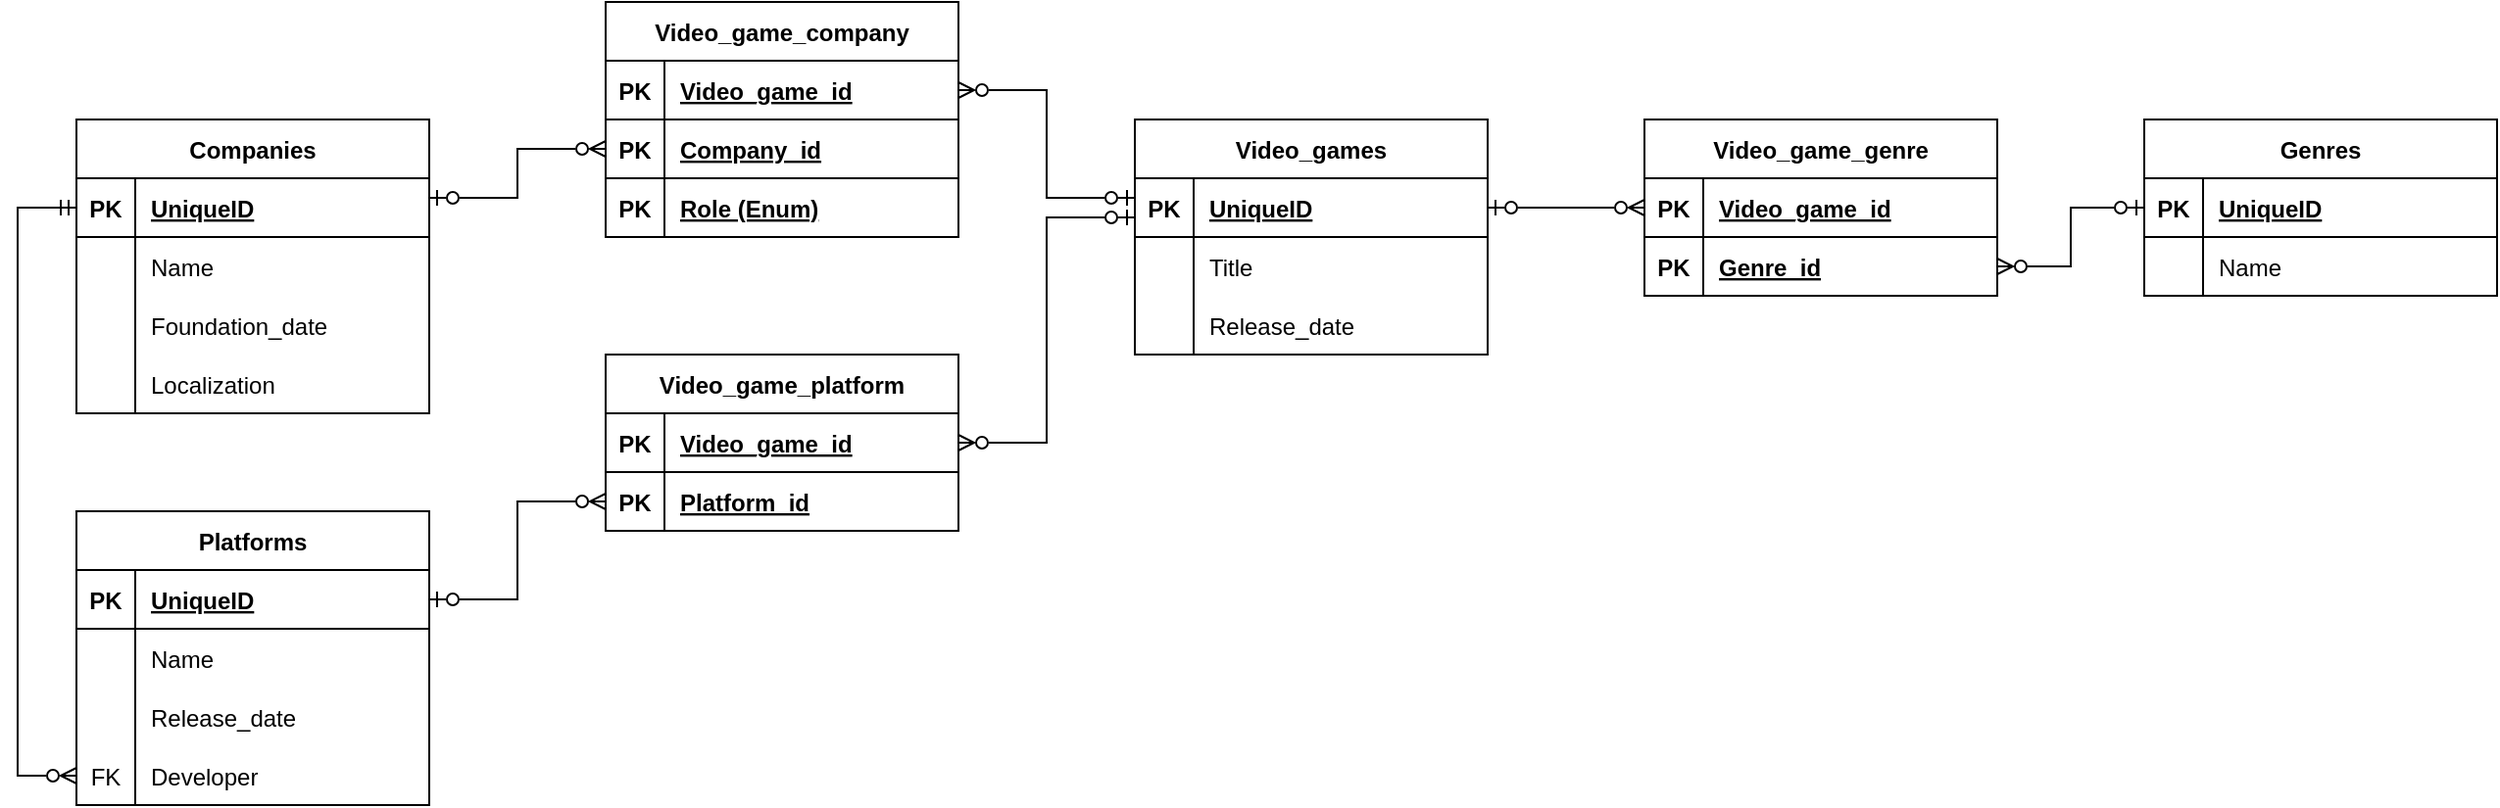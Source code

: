 <mxfile version="15.5.4" type="embed"><diagram id="CL7m6juDK_WhiezSuX3d" name="Page-1"><mxGraphModel dx="1901" dy="743" grid="1" gridSize="10" guides="1" tooltips="1" connect="1" arrows="1" fold="1" page="1" pageScale="1" pageWidth="850" pageHeight="1100" math="0" shadow="0"><root><mxCell id="0"/><mxCell id="1" parent="0"/><mxCell id="3yNuinHCeQ-uVmPcWfRc-1" value="Video_games" style="shape=table;startSize=30;container=1;collapsible=1;childLayout=tableLayout;fixedRows=1;rowLines=0;fontStyle=1;align=center;resizeLast=1;" parent="1" vertex="1"><mxGeometry x="-90" y="240" width="180" height="120" as="geometry"/></mxCell><mxCell id="3yNuinHCeQ-uVmPcWfRc-2" value="" style="shape=tableRow;horizontal=0;startSize=0;swimlaneHead=0;swimlaneBody=0;fillColor=none;collapsible=0;dropTarget=0;points=[[0,0.5],[1,0.5]];portConstraint=eastwest;top=0;left=0;right=0;bottom=1;" parent="3yNuinHCeQ-uVmPcWfRc-1" vertex="1"><mxGeometry y="30" width="180" height="30" as="geometry"/></mxCell><mxCell id="3yNuinHCeQ-uVmPcWfRc-3" value="PK" style="shape=partialRectangle;connectable=0;fillColor=none;top=0;left=0;bottom=0;right=0;fontStyle=1;overflow=hidden;" parent="3yNuinHCeQ-uVmPcWfRc-2" vertex="1"><mxGeometry width="30" height="30" as="geometry"><mxRectangle width="30" height="30" as="alternateBounds"/></mxGeometry></mxCell><mxCell id="3yNuinHCeQ-uVmPcWfRc-4" value="UniqueID" style="shape=partialRectangle;connectable=0;fillColor=none;top=0;left=0;bottom=0;right=0;align=left;spacingLeft=6;fontStyle=5;overflow=hidden;" parent="3yNuinHCeQ-uVmPcWfRc-2" vertex="1"><mxGeometry x="30" width="150" height="30" as="geometry"><mxRectangle width="150" height="30" as="alternateBounds"/></mxGeometry></mxCell><mxCell id="3yNuinHCeQ-uVmPcWfRc-5" value="" style="shape=tableRow;horizontal=0;startSize=0;swimlaneHead=0;swimlaneBody=0;fillColor=none;collapsible=0;dropTarget=0;points=[[0,0.5],[1,0.5]];portConstraint=eastwest;top=0;left=0;right=0;bottom=0;" parent="3yNuinHCeQ-uVmPcWfRc-1" vertex="1"><mxGeometry y="60" width="180" height="30" as="geometry"/></mxCell><mxCell id="3yNuinHCeQ-uVmPcWfRc-6" value="" style="shape=partialRectangle;connectable=0;fillColor=none;top=0;left=0;bottom=0;right=0;editable=1;overflow=hidden;" parent="3yNuinHCeQ-uVmPcWfRc-5" vertex="1"><mxGeometry width="30" height="30" as="geometry"><mxRectangle width="30" height="30" as="alternateBounds"/></mxGeometry></mxCell><mxCell id="3yNuinHCeQ-uVmPcWfRc-7" value="Title" style="shape=partialRectangle;connectable=0;fillColor=none;top=0;left=0;bottom=0;right=0;align=left;spacingLeft=6;overflow=hidden;" parent="3yNuinHCeQ-uVmPcWfRc-5" vertex="1"><mxGeometry x="30" width="150" height="30" as="geometry"><mxRectangle width="150" height="30" as="alternateBounds"/></mxGeometry></mxCell><mxCell id="3yNuinHCeQ-uVmPcWfRc-8" value="" style="shape=tableRow;horizontal=0;startSize=0;swimlaneHead=0;swimlaneBody=0;fillColor=none;collapsible=0;dropTarget=0;points=[[0,0.5],[1,0.5]];portConstraint=eastwest;top=0;left=0;right=0;bottom=0;" parent="3yNuinHCeQ-uVmPcWfRc-1" vertex="1"><mxGeometry y="90" width="180" height="30" as="geometry"/></mxCell><mxCell id="3yNuinHCeQ-uVmPcWfRc-9" value="" style="shape=partialRectangle;connectable=0;fillColor=none;top=0;left=0;bottom=0;right=0;editable=1;overflow=hidden;" parent="3yNuinHCeQ-uVmPcWfRc-8" vertex="1"><mxGeometry width="30" height="30" as="geometry"><mxRectangle width="30" height="30" as="alternateBounds"/></mxGeometry></mxCell><mxCell id="3yNuinHCeQ-uVmPcWfRc-10" value="Release_date" style="shape=partialRectangle;connectable=0;fillColor=none;top=0;left=0;bottom=0;right=0;align=left;spacingLeft=6;overflow=hidden;" parent="3yNuinHCeQ-uVmPcWfRc-8" vertex="1"><mxGeometry x="30" width="150" height="30" as="geometry"><mxRectangle width="150" height="30" as="alternateBounds"/></mxGeometry></mxCell><mxCell id="3yNuinHCeQ-uVmPcWfRc-14" value="Genres" style="shape=table;startSize=30;container=1;collapsible=1;childLayout=tableLayout;fixedRows=1;rowLines=0;fontStyle=1;align=center;resizeLast=1;" parent="1" vertex="1"><mxGeometry x="425" y="240" width="180" height="90" as="geometry"/></mxCell><mxCell id="3yNuinHCeQ-uVmPcWfRc-15" value="" style="shape=tableRow;horizontal=0;startSize=0;swimlaneHead=0;swimlaneBody=0;fillColor=none;collapsible=0;dropTarget=0;points=[[0,0.5],[1,0.5]];portConstraint=eastwest;top=0;left=0;right=0;bottom=1;" parent="3yNuinHCeQ-uVmPcWfRc-14" vertex="1"><mxGeometry y="30" width="180" height="30" as="geometry"/></mxCell><mxCell id="3yNuinHCeQ-uVmPcWfRc-16" value="PK" style="shape=partialRectangle;connectable=0;fillColor=none;top=0;left=0;bottom=0;right=0;fontStyle=1;overflow=hidden;" parent="3yNuinHCeQ-uVmPcWfRc-15" vertex="1"><mxGeometry width="30" height="30" as="geometry"><mxRectangle width="30" height="30" as="alternateBounds"/></mxGeometry></mxCell><mxCell id="3yNuinHCeQ-uVmPcWfRc-17" value="UniqueID" style="shape=partialRectangle;connectable=0;fillColor=none;top=0;left=0;bottom=0;right=0;align=left;spacingLeft=6;fontStyle=5;overflow=hidden;" parent="3yNuinHCeQ-uVmPcWfRc-15" vertex="1"><mxGeometry x="30" width="150" height="30" as="geometry"><mxRectangle width="150" height="30" as="alternateBounds"/></mxGeometry></mxCell><mxCell id="3yNuinHCeQ-uVmPcWfRc-18" value="" style="shape=tableRow;horizontal=0;startSize=0;swimlaneHead=0;swimlaneBody=0;fillColor=none;collapsible=0;dropTarget=0;points=[[0,0.5],[1,0.5]];portConstraint=eastwest;top=0;left=0;right=0;bottom=0;" parent="3yNuinHCeQ-uVmPcWfRc-14" vertex="1"><mxGeometry y="60" width="180" height="30" as="geometry"/></mxCell><mxCell id="3yNuinHCeQ-uVmPcWfRc-19" value="" style="shape=partialRectangle;connectable=0;fillColor=none;top=0;left=0;bottom=0;right=0;editable=1;overflow=hidden;" parent="3yNuinHCeQ-uVmPcWfRc-18" vertex="1"><mxGeometry width="30" height="30" as="geometry"><mxRectangle width="30" height="30" as="alternateBounds"/></mxGeometry></mxCell><mxCell id="3yNuinHCeQ-uVmPcWfRc-20" value="Name" style="shape=partialRectangle;connectable=0;fillColor=none;top=0;left=0;bottom=0;right=0;align=left;spacingLeft=6;overflow=hidden;" parent="3yNuinHCeQ-uVmPcWfRc-18" vertex="1"><mxGeometry x="30" width="150" height="30" as="geometry"><mxRectangle width="150" height="30" as="alternateBounds"/></mxGeometry></mxCell><mxCell id="3yNuinHCeQ-uVmPcWfRc-27" value="Video_game_genre" style="shape=table;startSize=30;container=1;collapsible=1;childLayout=tableLayout;fixedRows=1;rowLines=0;fontStyle=1;align=center;resizeLast=1;" parent="1" vertex="1"><mxGeometry x="170" y="240" width="180" height="90" as="geometry"/></mxCell><mxCell id="3yNuinHCeQ-uVmPcWfRc-28" value="" style="shape=tableRow;horizontal=0;startSize=0;swimlaneHead=0;swimlaneBody=0;fillColor=none;collapsible=0;dropTarget=0;points=[[0,0.5],[1,0.5]];portConstraint=eastwest;top=0;left=0;right=0;bottom=1;" parent="3yNuinHCeQ-uVmPcWfRc-27" vertex="1"><mxGeometry y="30" width="180" height="30" as="geometry"/></mxCell><mxCell id="3yNuinHCeQ-uVmPcWfRc-29" value="PK" style="shape=partialRectangle;connectable=0;fillColor=none;top=0;left=0;bottom=0;right=0;fontStyle=1;overflow=hidden;" parent="3yNuinHCeQ-uVmPcWfRc-28" vertex="1"><mxGeometry width="30" height="30" as="geometry"><mxRectangle width="30" height="30" as="alternateBounds"/></mxGeometry></mxCell><mxCell id="3yNuinHCeQ-uVmPcWfRc-30" value="Video_game_id" style="shape=partialRectangle;connectable=0;fillColor=none;top=0;left=0;bottom=0;right=0;align=left;spacingLeft=6;fontStyle=5;overflow=hidden;" parent="3yNuinHCeQ-uVmPcWfRc-28" vertex="1"><mxGeometry x="30" width="150" height="30" as="geometry"><mxRectangle width="150" height="30" as="alternateBounds"/></mxGeometry></mxCell><mxCell id="3yNuinHCeQ-uVmPcWfRc-40" style="shape=tableRow;horizontal=0;startSize=0;swimlaneHead=0;swimlaneBody=0;fillColor=none;collapsible=0;dropTarget=0;points=[[0,0.5],[1,0.5]];portConstraint=eastwest;top=0;left=0;right=0;bottom=1;" parent="3yNuinHCeQ-uVmPcWfRc-27" vertex="1"><mxGeometry y="60" width="180" height="30" as="geometry"/></mxCell><mxCell id="3yNuinHCeQ-uVmPcWfRc-41" value="PK" style="shape=partialRectangle;connectable=0;fillColor=none;top=0;left=0;bottom=0;right=0;fontStyle=1;overflow=hidden;" parent="3yNuinHCeQ-uVmPcWfRc-40" vertex="1"><mxGeometry width="30" height="30" as="geometry"><mxRectangle width="30" height="30" as="alternateBounds"/></mxGeometry></mxCell><mxCell id="3yNuinHCeQ-uVmPcWfRc-42" value="Genre_id" style="shape=partialRectangle;connectable=0;fillColor=none;top=0;left=0;bottom=0;right=0;align=left;spacingLeft=6;fontStyle=5;overflow=hidden;" parent="3yNuinHCeQ-uVmPcWfRc-40" vertex="1"><mxGeometry x="30" width="150" height="30" as="geometry"><mxRectangle width="150" height="30" as="alternateBounds"/></mxGeometry></mxCell><mxCell id="3yNuinHCeQ-uVmPcWfRc-43" style="edgeStyle=orthogonalEdgeStyle;rounded=0;orthogonalLoop=1;jettySize=auto;html=1;entryX=0;entryY=0.5;entryDx=0;entryDy=0;startArrow=ERzeroToOne;startFill=0;endArrow=ERzeroToMany;endFill=0;" parent="1" source="3yNuinHCeQ-uVmPcWfRc-2" target="3yNuinHCeQ-uVmPcWfRc-28" edge="1"><mxGeometry relative="1" as="geometry"/></mxCell><mxCell id="3yNuinHCeQ-uVmPcWfRc-44" style="edgeStyle=orthogonalEdgeStyle;rounded=0;orthogonalLoop=1;jettySize=auto;html=1;entryX=1;entryY=0.5;entryDx=0;entryDy=0;startArrow=ERzeroToOne;startFill=0;endArrow=ERzeroToMany;endFill=0;" parent="1" source="3yNuinHCeQ-uVmPcWfRc-15" target="3yNuinHCeQ-uVmPcWfRc-40" edge="1"><mxGeometry relative="1" as="geometry"/></mxCell><mxCell id="3yNuinHCeQ-uVmPcWfRc-45" value="Companies" style="shape=table;startSize=30;container=1;collapsible=1;childLayout=tableLayout;fixedRows=1;rowLines=0;fontStyle=1;align=center;resizeLast=1;" parent="1" vertex="1"><mxGeometry x="-630" y="240" width="180" height="150" as="geometry"/></mxCell><mxCell id="3yNuinHCeQ-uVmPcWfRc-46" value="" style="shape=tableRow;horizontal=0;startSize=0;swimlaneHead=0;swimlaneBody=0;fillColor=none;collapsible=0;dropTarget=0;points=[[0,0.5],[1,0.5]];portConstraint=eastwest;top=0;left=0;right=0;bottom=1;" parent="3yNuinHCeQ-uVmPcWfRc-45" vertex="1"><mxGeometry y="30" width="180" height="30" as="geometry"/></mxCell><mxCell id="3yNuinHCeQ-uVmPcWfRc-47" value="PK" style="shape=partialRectangle;connectable=0;fillColor=none;top=0;left=0;bottom=0;right=0;fontStyle=1;overflow=hidden;" parent="3yNuinHCeQ-uVmPcWfRc-46" vertex="1"><mxGeometry width="30" height="30" as="geometry"><mxRectangle width="30" height="30" as="alternateBounds"/></mxGeometry></mxCell><mxCell id="3yNuinHCeQ-uVmPcWfRc-48" value="UniqueID" style="shape=partialRectangle;connectable=0;fillColor=none;top=0;left=0;bottom=0;right=0;align=left;spacingLeft=6;fontStyle=5;overflow=hidden;" parent="3yNuinHCeQ-uVmPcWfRc-46" vertex="1"><mxGeometry x="30" width="150" height="30" as="geometry"><mxRectangle width="150" height="30" as="alternateBounds"/></mxGeometry></mxCell><mxCell id="3yNuinHCeQ-uVmPcWfRc-49" value="" style="shape=tableRow;horizontal=0;startSize=0;swimlaneHead=0;swimlaneBody=0;fillColor=none;collapsible=0;dropTarget=0;points=[[0,0.5],[1,0.5]];portConstraint=eastwest;top=0;left=0;right=0;bottom=0;" parent="3yNuinHCeQ-uVmPcWfRc-45" vertex="1"><mxGeometry y="60" width="180" height="30" as="geometry"/></mxCell><mxCell id="3yNuinHCeQ-uVmPcWfRc-50" value="" style="shape=partialRectangle;connectable=0;fillColor=none;top=0;left=0;bottom=0;right=0;editable=1;overflow=hidden;" parent="3yNuinHCeQ-uVmPcWfRc-49" vertex="1"><mxGeometry width="30" height="30" as="geometry"><mxRectangle width="30" height="30" as="alternateBounds"/></mxGeometry></mxCell><mxCell id="3yNuinHCeQ-uVmPcWfRc-51" value="Name" style="shape=partialRectangle;connectable=0;fillColor=none;top=0;left=0;bottom=0;right=0;align=left;spacingLeft=6;overflow=hidden;" parent="3yNuinHCeQ-uVmPcWfRc-49" vertex="1"><mxGeometry x="30" width="150" height="30" as="geometry"><mxRectangle width="150" height="30" as="alternateBounds"/></mxGeometry></mxCell><mxCell id="3yNuinHCeQ-uVmPcWfRc-52" value="" style="shape=tableRow;horizontal=0;startSize=0;swimlaneHead=0;swimlaneBody=0;fillColor=none;collapsible=0;dropTarget=0;points=[[0,0.5],[1,0.5]];portConstraint=eastwest;top=0;left=0;right=0;bottom=0;" parent="3yNuinHCeQ-uVmPcWfRc-45" vertex="1"><mxGeometry y="90" width="180" height="30" as="geometry"/></mxCell><mxCell id="3yNuinHCeQ-uVmPcWfRc-53" value="" style="shape=partialRectangle;connectable=0;fillColor=none;top=0;left=0;bottom=0;right=0;editable=1;overflow=hidden;" parent="3yNuinHCeQ-uVmPcWfRc-52" vertex="1"><mxGeometry width="30" height="30" as="geometry"><mxRectangle width="30" height="30" as="alternateBounds"/></mxGeometry></mxCell><mxCell id="3yNuinHCeQ-uVmPcWfRc-54" value="Foundation_date" style="shape=partialRectangle;connectable=0;fillColor=none;top=0;left=0;bottom=0;right=0;align=left;spacingLeft=6;overflow=hidden;" parent="3yNuinHCeQ-uVmPcWfRc-52" vertex="1"><mxGeometry x="30" width="150" height="30" as="geometry"><mxRectangle width="150" height="30" as="alternateBounds"/></mxGeometry></mxCell><mxCell id="3yNuinHCeQ-uVmPcWfRc-55" value="" style="shape=tableRow;horizontal=0;startSize=0;swimlaneHead=0;swimlaneBody=0;fillColor=none;collapsible=0;dropTarget=0;points=[[0,0.5],[1,0.5]];portConstraint=eastwest;top=0;left=0;right=0;bottom=0;" parent="3yNuinHCeQ-uVmPcWfRc-45" vertex="1"><mxGeometry y="120" width="180" height="30" as="geometry"/></mxCell><mxCell id="3yNuinHCeQ-uVmPcWfRc-56" value="" style="shape=partialRectangle;connectable=0;fillColor=none;top=0;left=0;bottom=0;right=0;editable=1;overflow=hidden;" parent="3yNuinHCeQ-uVmPcWfRc-55" vertex="1"><mxGeometry width="30" height="30" as="geometry"><mxRectangle width="30" height="30" as="alternateBounds"/></mxGeometry></mxCell><mxCell id="3yNuinHCeQ-uVmPcWfRc-57" value="Localization" style="shape=partialRectangle;connectable=0;fillColor=none;top=0;left=0;bottom=0;right=0;align=left;spacingLeft=6;overflow=hidden;" parent="3yNuinHCeQ-uVmPcWfRc-55" vertex="1"><mxGeometry x="30" width="150" height="30" as="geometry"><mxRectangle width="150" height="30" as="alternateBounds"/></mxGeometry></mxCell><mxCell id="3yNuinHCeQ-uVmPcWfRc-58" value="Video_game_company" style="shape=table;startSize=30;container=1;collapsible=1;childLayout=tableLayout;fixedRows=1;rowLines=0;fontStyle=1;align=center;resizeLast=1;" parent="1" vertex="1"><mxGeometry x="-360" y="180" width="180" height="120" as="geometry"/></mxCell><mxCell id="3yNuinHCeQ-uVmPcWfRc-59" value="" style="shape=tableRow;horizontal=0;startSize=0;swimlaneHead=0;swimlaneBody=0;fillColor=none;collapsible=0;dropTarget=0;points=[[0,0.5],[1,0.5]];portConstraint=eastwest;top=0;left=0;right=0;bottom=1;" parent="3yNuinHCeQ-uVmPcWfRc-58" vertex="1"><mxGeometry y="30" width="180" height="30" as="geometry"/></mxCell><mxCell id="3yNuinHCeQ-uVmPcWfRc-60" value="PK" style="shape=partialRectangle;connectable=0;fillColor=none;top=0;left=0;bottom=0;right=0;fontStyle=1;overflow=hidden;" parent="3yNuinHCeQ-uVmPcWfRc-59" vertex="1"><mxGeometry width="30" height="30" as="geometry"><mxRectangle width="30" height="30" as="alternateBounds"/></mxGeometry></mxCell><mxCell id="3yNuinHCeQ-uVmPcWfRc-61" value="Video_game_id" style="shape=partialRectangle;connectable=0;fillColor=none;top=0;left=0;bottom=0;right=0;align=left;spacingLeft=6;fontStyle=5;overflow=hidden;" parent="3yNuinHCeQ-uVmPcWfRc-59" vertex="1"><mxGeometry x="30" width="150" height="30" as="geometry"><mxRectangle width="150" height="30" as="alternateBounds"/></mxGeometry></mxCell><mxCell id="3yNuinHCeQ-uVmPcWfRc-71" style="shape=tableRow;horizontal=0;startSize=0;swimlaneHead=0;swimlaneBody=0;fillColor=none;collapsible=0;dropTarget=0;points=[[0,0.5],[1,0.5]];portConstraint=eastwest;top=0;left=0;right=0;bottom=1;" parent="3yNuinHCeQ-uVmPcWfRc-58" vertex="1"><mxGeometry y="60" width="180" height="30" as="geometry"/></mxCell><mxCell id="3yNuinHCeQ-uVmPcWfRc-72" value="PK" style="shape=partialRectangle;connectable=0;fillColor=none;top=0;left=0;bottom=0;right=0;fontStyle=1;overflow=hidden;" parent="3yNuinHCeQ-uVmPcWfRc-71" vertex="1"><mxGeometry width="30" height="30" as="geometry"><mxRectangle width="30" height="30" as="alternateBounds"/></mxGeometry></mxCell><mxCell id="3yNuinHCeQ-uVmPcWfRc-73" value="Company_id" style="shape=partialRectangle;connectable=0;fillColor=none;top=0;left=0;bottom=0;right=0;align=left;spacingLeft=6;fontStyle=5;overflow=hidden;" parent="3yNuinHCeQ-uVmPcWfRc-71" vertex="1"><mxGeometry x="30" width="150" height="30" as="geometry"><mxRectangle width="150" height="30" as="alternateBounds"/></mxGeometry></mxCell><mxCell id="2" style="shape=tableRow;horizontal=0;startSize=0;swimlaneHead=0;swimlaneBody=0;fillColor=none;collapsible=0;dropTarget=0;points=[[0,0.5],[1,0.5]];portConstraint=eastwest;top=0;left=0;right=0;bottom=1;" vertex="1" parent="3yNuinHCeQ-uVmPcWfRc-58"><mxGeometry y="90" width="180" height="30" as="geometry"/></mxCell><mxCell id="3" value="PK" style="shape=partialRectangle;connectable=0;fillColor=none;top=0;left=0;bottom=0;right=0;fontStyle=1;overflow=hidden;" vertex="1" parent="2"><mxGeometry width="30" height="30" as="geometry"><mxRectangle width="30" height="30" as="alternateBounds"/></mxGeometry></mxCell><mxCell id="4" value="Role (Enum)" style="shape=partialRectangle;connectable=0;fillColor=none;top=0;left=0;bottom=0;right=0;align=left;spacingLeft=6;fontStyle=5;overflow=hidden;" vertex="1" parent="2"><mxGeometry x="30" width="150" height="30" as="geometry"><mxRectangle width="150" height="30" as="alternateBounds"/></mxGeometry></mxCell><mxCell id="3yNuinHCeQ-uVmPcWfRc-74" style="edgeStyle=orthogonalEdgeStyle;rounded=0;orthogonalLoop=1;jettySize=auto;html=1;entryX=1;entryY=0.5;entryDx=0;entryDy=0;startArrow=ERzeroToOne;startFill=0;endArrow=ERzeroToMany;endFill=0;" parent="1" source="3yNuinHCeQ-uVmPcWfRc-2" target="3yNuinHCeQ-uVmPcWfRc-59" edge="1"><mxGeometry relative="1" as="geometry"><Array as="points"><mxPoint x="-135" y="280"/><mxPoint x="-135" y="225"/></Array></mxGeometry></mxCell><mxCell id="3yNuinHCeQ-uVmPcWfRc-75" style="edgeStyle=orthogonalEdgeStyle;rounded=0;orthogonalLoop=1;jettySize=auto;html=1;entryX=0;entryY=0.5;entryDx=0;entryDy=0;startArrow=ERzeroToOne;startFill=0;endArrow=ERzeroToMany;endFill=0;" parent="1" source="3yNuinHCeQ-uVmPcWfRc-46" target="3yNuinHCeQ-uVmPcWfRc-71" edge="1"><mxGeometry relative="1" as="geometry"><Array as="points"><mxPoint x="-405" y="280"/><mxPoint x="-405" y="255"/></Array></mxGeometry></mxCell><mxCell id="3yNuinHCeQ-uVmPcWfRc-76" value="Platforms" style="shape=table;startSize=30;container=1;collapsible=1;childLayout=tableLayout;fixedRows=1;rowLines=0;fontStyle=1;align=center;resizeLast=1;" parent="1" vertex="1"><mxGeometry x="-630" y="440" width="180" height="150" as="geometry"/></mxCell><mxCell id="3yNuinHCeQ-uVmPcWfRc-77" value="" style="shape=tableRow;horizontal=0;startSize=0;swimlaneHead=0;swimlaneBody=0;fillColor=none;collapsible=0;dropTarget=0;points=[[0,0.5],[1,0.5]];portConstraint=eastwest;top=0;left=0;right=0;bottom=1;" parent="3yNuinHCeQ-uVmPcWfRc-76" vertex="1"><mxGeometry y="30" width="180" height="30" as="geometry"/></mxCell><mxCell id="3yNuinHCeQ-uVmPcWfRc-78" value="PK" style="shape=partialRectangle;connectable=0;fillColor=none;top=0;left=0;bottom=0;right=0;fontStyle=1;overflow=hidden;" parent="3yNuinHCeQ-uVmPcWfRc-77" vertex="1"><mxGeometry width="30" height="30" as="geometry"><mxRectangle width="30" height="30" as="alternateBounds"/></mxGeometry></mxCell><mxCell id="3yNuinHCeQ-uVmPcWfRc-79" value="UniqueID" style="shape=partialRectangle;connectable=0;fillColor=none;top=0;left=0;bottom=0;right=0;align=left;spacingLeft=6;fontStyle=5;overflow=hidden;" parent="3yNuinHCeQ-uVmPcWfRc-77" vertex="1"><mxGeometry x="30" width="150" height="30" as="geometry"><mxRectangle width="150" height="30" as="alternateBounds"/></mxGeometry></mxCell><mxCell id="3yNuinHCeQ-uVmPcWfRc-80" value="" style="shape=tableRow;horizontal=0;startSize=0;swimlaneHead=0;swimlaneBody=0;fillColor=none;collapsible=0;dropTarget=0;points=[[0,0.5],[1,0.5]];portConstraint=eastwest;top=0;left=0;right=0;bottom=0;" parent="3yNuinHCeQ-uVmPcWfRc-76" vertex="1"><mxGeometry y="60" width="180" height="30" as="geometry"/></mxCell><mxCell id="3yNuinHCeQ-uVmPcWfRc-81" value="" style="shape=partialRectangle;connectable=0;fillColor=none;top=0;left=0;bottom=0;right=0;editable=1;overflow=hidden;" parent="3yNuinHCeQ-uVmPcWfRc-80" vertex="1"><mxGeometry width="30" height="30" as="geometry"><mxRectangle width="30" height="30" as="alternateBounds"/></mxGeometry></mxCell><mxCell id="3yNuinHCeQ-uVmPcWfRc-82" value="Name" style="shape=partialRectangle;connectable=0;fillColor=none;top=0;left=0;bottom=0;right=0;align=left;spacingLeft=6;overflow=hidden;" parent="3yNuinHCeQ-uVmPcWfRc-80" vertex="1"><mxGeometry x="30" width="150" height="30" as="geometry"><mxRectangle width="150" height="30" as="alternateBounds"/></mxGeometry></mxCell><mxCell id="3yNuinHCeQ-uVmPcWfRc-83" value="" style="shape=tableRow;horizontal=0;startSize=0;swimlaneHead=0;swimlaneBody=0;fillColor=none;collapsible=0;dropTarget=0;points=[[0,0.5],[1,0.5]];portConstraint=eastwest;top=0;left=0;right=0;bottom=0;" parent="3yNuinHCeQ-uVmPcWfRc-76" vertex="1"><mxGeometry y="90" width="180" height="30" as="geometry"/></mxCell><mxCell id="3yNuinHCeQ-uVmPcWfRc-84" value="" style="shape=partialRectangle;connectable=0;fillColor=none;top=0;left=0;bottom=0;right=0;editable=1;overflow=hidden;" parent="3yNuinHCeQ-uVmPcWfRc-83" vertex="1"><mxGeometry width="30" height="30" as="geometry"><mxRectangle width="30" height="30" as="alternateBounds"/></mxGeometry></mxCell><mxCell id="3yNuinHCeQ-uVmPcWfRc-85" value="Release_date" style="shape=partialRectangle;connectable=0;fillColor=none;top=0;left=0;bottom=0;right=0;align=left;spacingLeft=6;overflow=hidden;" parent="3yNuinHCeQ-uVmPcWfRc-83" vertex="1"><mxGeometry x="30" width="150" height="30" as="geometry"><mxRectangle width="150" height="30" as="alternateBounds"/></mxGeometry></mxCell><mxCell id="3yNuinHCeQ-uVmPcWfRc-86" value="" style="shape=tableRow;horizontal=0;startSize=0;swimlaneHead=0;swimlaneBody=0;fillColor=none;collapsible=0;dropTarget=0;points=[[0,0.5],[1,0.5]];portConstraint=eastwest;top=0;left=0;right=0;bottom=0;" parent="3yNuinHCeQ-uVmPcWfRc-76" vertex="1"><mxGeometry y="120" width="180" height="30" as="geometry"/></mxCell><mxCell id="3yNuinHCeQ-uVmPcWfRc-87" value="FK" style="shape=partialRectangle;connectable=0;fillColor=none;top=0;left=0;bottom=0;right=0;editable=1;overflow=hidden;" parent="3yNuinHCeQ-uVmPcWfRc-86" vertex="1"><mxGeometry width="30" height="30" as="geometry"><mxRectangle width="30" height="30" as="alternateBounds"/></mxGeometry></mxCell><mxCell id="3yNuinHCeQ-uVmPcWfRc-88" value="Developer" style="shape=partialRectangle;connectable=0;fillColor=none;top=0;left=0;bottom=0;right=0;align=left;spacingLeft=6;overflow=hidden;" parent="3yNuinHCeQ-uVmPcWfRc-86" vertex="1"><mxGeometry x="30" width="150" height="30" as="geometry"><mxRectangle width="150" height="30" as="alternateBounds"/></mxGeometry></mxCell><mxCell id="3yNuinHCeQ-uVmPcWfRc-89" value="Video_game_platform" style="shape=table;startSize=30;container=1;collapsible=1;childLayout=tableLayout;fixedRows=1;rowLines=0;fontStyle=1;align=center;resizeLast=1;" parent="1" vertex="1"><mxGeometry x="-360" y="360" width="180" height="90" as="geometry"/></mxCell><mxCell id="3yNuinHCeQ-uVmPcWfRc-90" value="" style="shape=tableRow;horizontal=0;startSize=0;swimlaneHead=0;swimlaneBody=0;fillColor=none;collapsible=0;dropTarget=0;points=[[0,0.5],[1,0.5]];portConstraint=eastwest;top=0;left=0;right=0;bottom=1;" parent="3yNuinHCeQ-uVmPcWfRc-89" vertex="1"><mxGeometry y="30" width="180" height="30" as="geometry"/></mxCell><mxCell id="3yNuinHCeQ-uVmPcWfRc-91" value="PK" style="shape=partialRectangle;connectable=0;fillColor=none;top=0;left=0;bottom=0;right=0;fontStyle=1;overflow=hidden;" parent="3yNuinHCeQ-uVmPcWfRc-90" vertex="1"><mxGeometry width="30" height="30" as="geometry"><mxRectangle width="30" height="30" as="alternateBounds"/></mxGeometry></mxCell><mxCell id="3yNuinHCeQ-uVmPcWfRc-92" value="Video_game_id" style="shape=partialRectangle;connectable=0;fillColor=none;top=0;left=0;bottom=0;right=0;align=left;spacingLeft=6;fontStyle=5;overflow=hidden;" parent="3yNuinHCeQ-uVmPcWfRc-90" vertex="1"><mxGeometry x="30" width="150" height="30" as="geometry"><mxRectangle width="150" height="30" as="alternateBounds"/></mxGeometry></mxCell><mxCell id="3yNuinHCeQ-uVmPcWfRc-102" style="shape=tableRow;horizontal=0;startSize=0;swimlaneHead=0;swimlaneBody=0;fillColor=none;collapsible=0;dropTarget=0;points=[[0,0.5],[1,0.5]];portConstraint=eastwest;top=0;left=0;right=0;bottom=1;" parent="3yNuinHCeQ-uVmPcWfRc-89" vertex="1"><mxGeometry y="60" width="180" height="30" as="geometry"/></mxCell><mxCell id="3yNuinHCeQ-uVmPcWfRc-103" value="PK" style="shape=partialRectangle;connectable=0;fillColor=none;top=0;left=0;bottom=0;right=0;fontStyle=1;overflow=hidden;" parent="3yNuinHCeQ-uVmPcWfRc-102" vertex="1"><mxGeometry width="30" height="30" as="geometry"><mxRectangle width="30" height="30" as="alternateBounds"/></mxGeometry></mxCell><mxCell id="3yNuinHCeQ-uVmPcWfRc-104" value="Platform_id" style="shape=partialRectangle;connectable=0;fillColor=none;top=0;left=0;bottom=0;right=0;align=left;spacingLeft=6;fontStyle=5;overflow=hidden;" parent="3yNuinHCeQ-uVmPcWfRc-102" vertex="1"><mxGeometry x="30" width="150" height="30" as="geometry"><mxRectangle width="150" height="30" as="alternateBounds"/></mxGeometry></mxCell><mxCell id="3yNuinHCeQ-uVmPcWfRc-105" style="edgeStyle=orthogonalEdgeStyle;rounded=0;orthogonalLoop=1;jettySize=auto;html=1;entryX=0;entryY=0.5;entryDx=0;entryDy=0;startArrow=ERzeroToOne;startFill=0;endArrow=ERzeroToMany;endFill=0;" parent="1" source="3yNuinHCeQ-uVmPcWfRc-77" target="3yNuinHCeQ-uVmPcWfRc-102" edge="1"><mxGeometry relative="1" as="geometry"/></mxCell><mxCell id="3yNuinHCeQ-uVmPcWfRc-106" style="edgeStyle=orthogonalEdgeStyle;rounded=0;orthogonalLoop=1;jettySize=auto;html=1;entryX=1;entryY=0.5;entryDx=0;entryDy=0;startArrow=ERzeroToOne;startFill=0;endArrow=ERzeroToMany;endFill=0;" parent="1" source="3yNuinHCeQ-uVmPcWfRc-2" target="3yNuinHCeQ-uVmPcWfRc-90" edge="1"><mxGeometry relative="1" as="geometry"><Array as="points"><mxPoint x="-135" y="290"/><mxPoint x="-135" y="405"/></Array></mxGeometry></mxCell><mxCell id="3yNuinHCeQ-uVmPcWfRc-107" style="edgeStyle=orthogonalEdgeStyle;rounded=0;orthogonalLoop=1;jettySize=auto;html=1;entryX=0;entryY=0.5;entryDx=0;entryDy=0;startArrow=ERmandOne;startFill=0;endArrow=ERzeroToMany;endFill=0;" parent="1" source="3yNuinHCeQ-uVmPcWfRc-46" target="3yNuinHCeQ-uVmPcWfRc-86" edge="1"><mxGeometry relative="1" as="geometry"><Array as="points"><mxPoint x="-660" y="285"/><mxPoint x="-660" y="575"/></Array></mxGeometry></mxCell></root></mxGraphModel></diagram></mxfile>